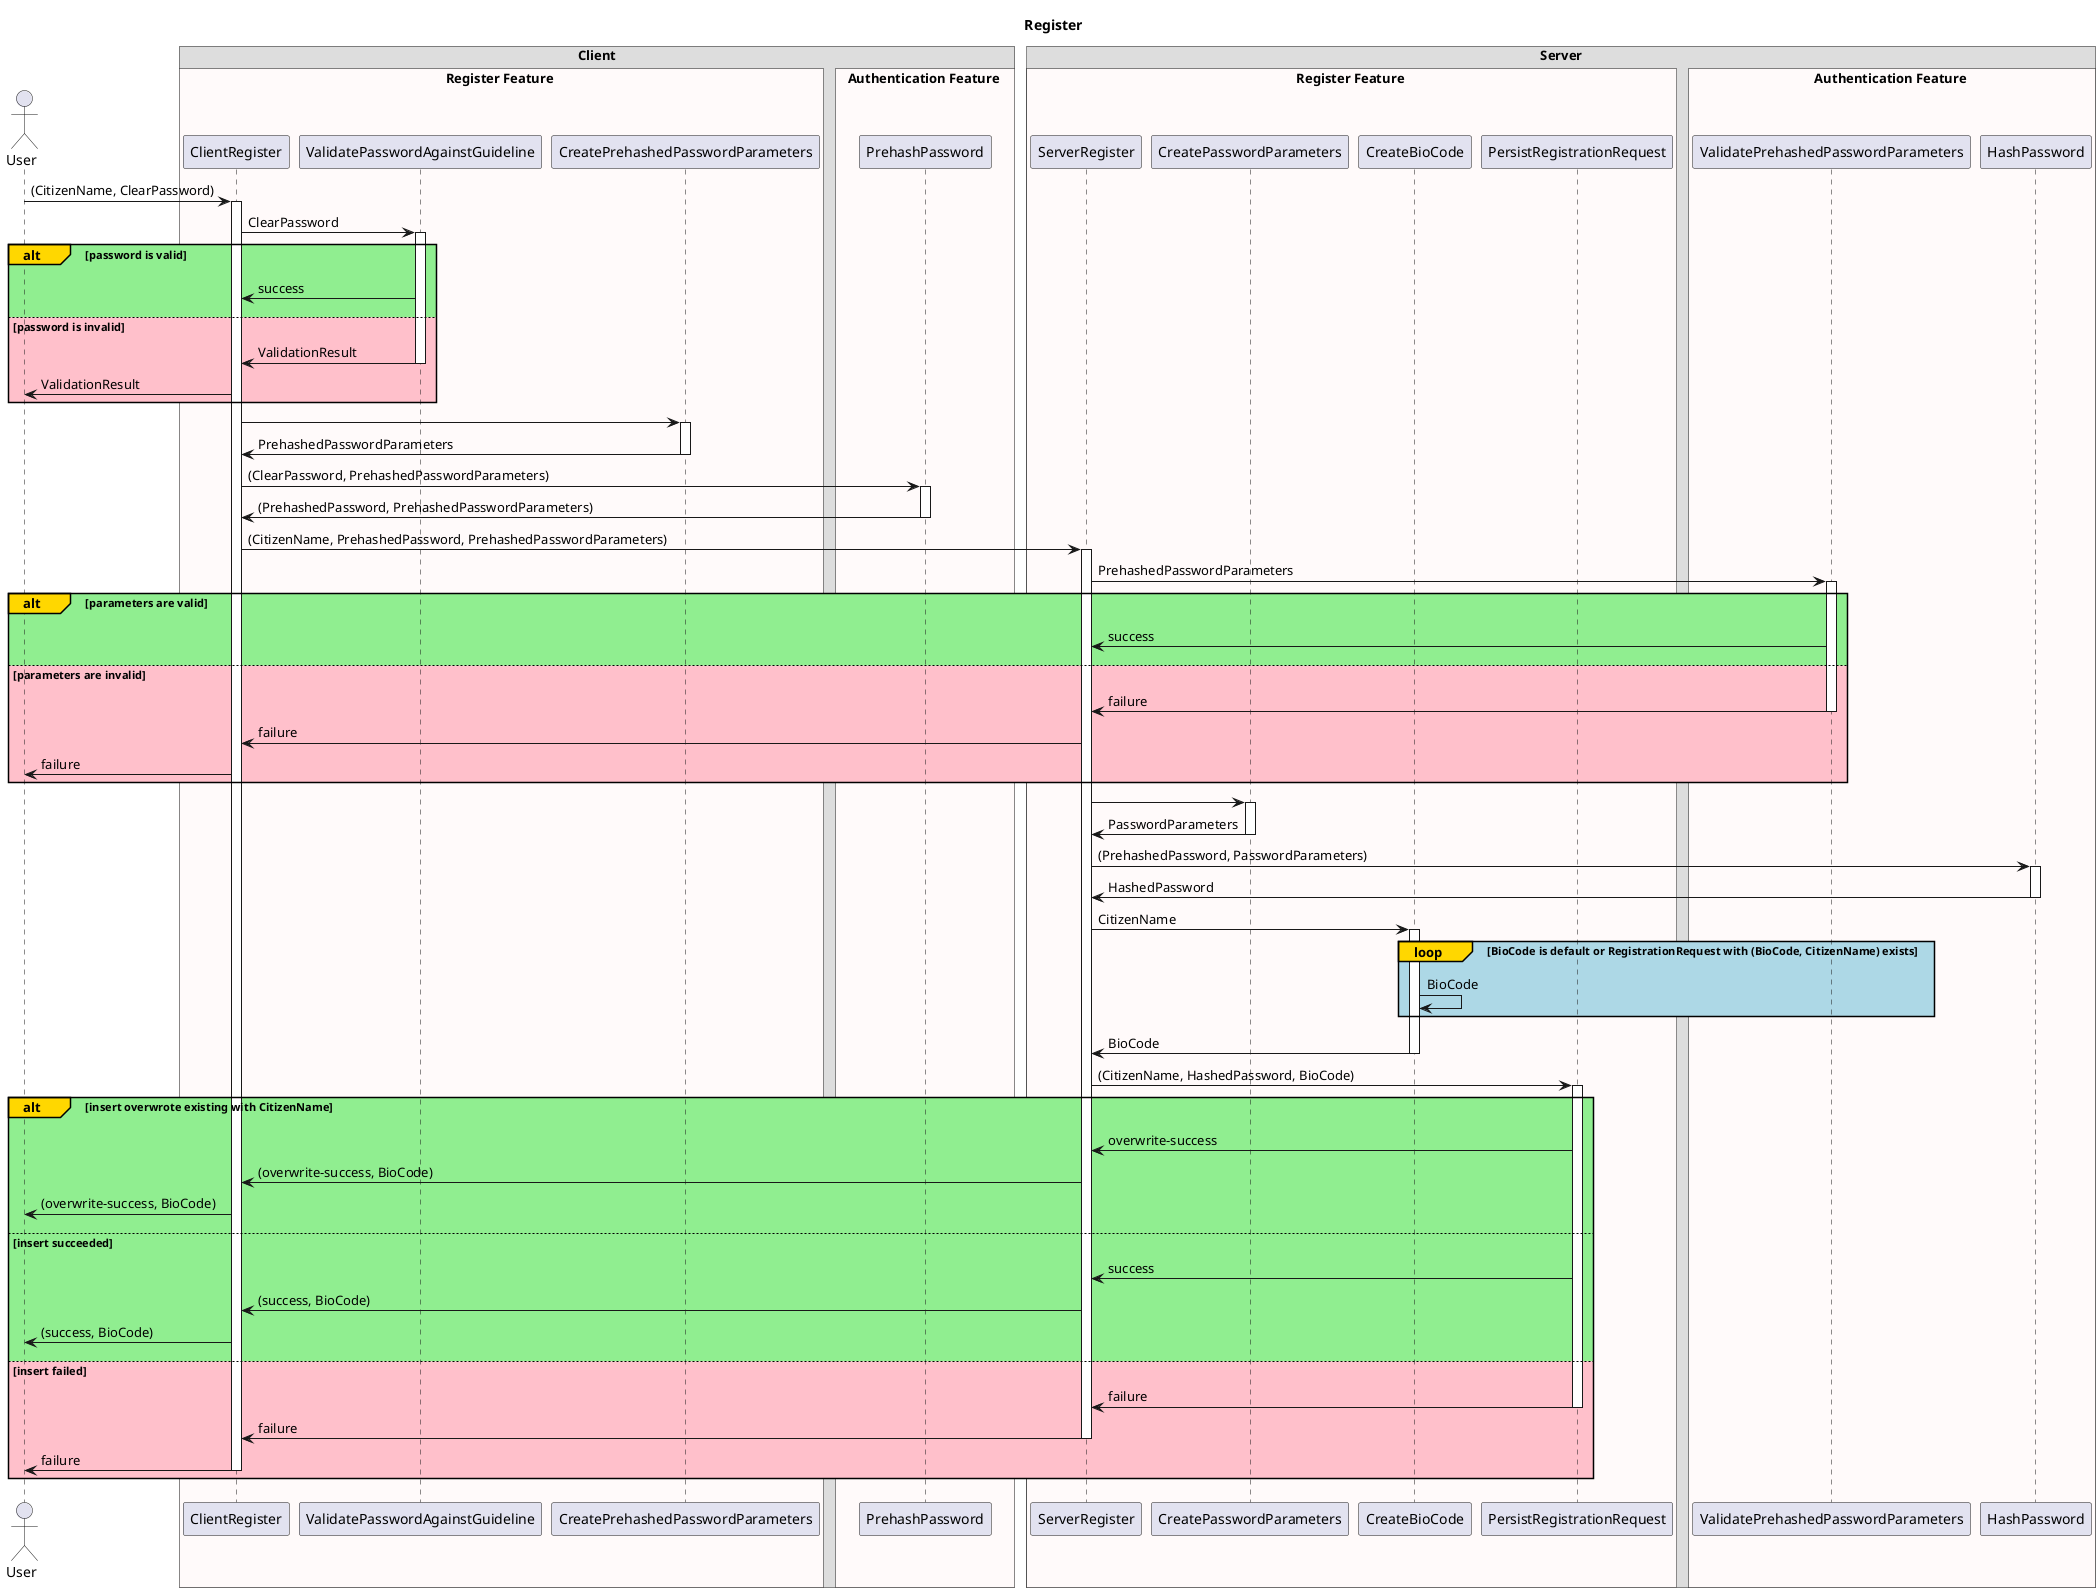 @startuml

!pragma teoz true

title Register

actor User

box Client
    box Register Feature #Snow
        participant ClientRegister
        participant ValidatePasswordAgainstGuideline
        participant CreatePrehashedPasswordParameters
    end box

    box Authentication Feature #Snow
        participant PrehashPassword
    end box
end box

box Server
    box Register Feature #Snow
        participant ServerRegister
        participant CreatePasswordParameters
        participant CreateBioCode
        participant PersistRegistrationRequest
    end box

    box Authentication Feature #Snow
        participant ValidatePrehashedPasswordParameters
        participant HashPassword
    end box
end box

User -> ClientRegister: (CitizenName, ClearPassword)
activate ClientRegister

ClientRegister -> ValidatePasswordAgainstGuideline: ClearPassword
activate ValidatePasswordAgainstGuideline
alt#Gold #LightGreen password is valid
    ValidatePasswordAgainstGuideline -> ClientRegister: success
else #Pink password is invalid
    ValidatePasswordAgainstGuideline -> ClientRegister: ValidationResult
    deactivate ValidatePasswordAgainstGuideline
    ClientRegister -> User: ValidationResult
end

ClientRegister -> CreatePrehashedPasswordParameters
activate CreatePrehashedPasswordParameters
CreatePrehashedPasswordParameters -> ClientRegister: PrehashedPasswordParameters
deactivate CreatePrehashedPasswordParameters

ClientRegister -> PrehashPassword: (ClearPassword, PrehashedPasswordParameters)
activate PrehashPassword
PrehashPassword -> ClientRegister: (PrehashedPassword, PrehashedPasswordParameters)
deactivate PrehashPassword

ClientRegister -> ServerRegister: (CitizenName, PrehashedPassword, PrehashedPasswordParameters)
activate ServerRegister
ServerRegister -> ValidatePrehashedPasswordParameters: PrehashedPasswordParameters
activate ValidatePrehashedPasswordParameters
alt#Gold #LightGreen parameters are valid
    ValidatePrehashedPasswordParameters -> ServerRegister: success
else #Pink parameters are invalid
    ValidatePrehashedPasswordParameters -> ServerRegister: failure
    deactivate ValidatePrehashedPasswordParameters
    ServerRegister -> ClientRegister: failure
    ClientRegister -> User: failure
end
ServerRegister -> CreatePasswordParameters
activate CreatePasswordParameters
CreatePasswordParameters -> ServerRegister: PasswordParameters
deactivate CreatePasswordParameters
ServerRegister -> HashPassword: (PrehashedPassword, PasswordParameters)
activate HashPassword
HashPassword -> ServerRegister: HashedPassword
deactivate HashPassword

ServerRegister -> CreateBioCode: CitizenName
activate CreateBioCode
loop#Gold #LightBlue BioCode is default or RegistrationRequest with (BioCode, CitizenName) exists
    CreateBioCode -> CreateBioCode: BioCode
end
CreateBioCode -> ServerRegister: BioCode
deactivate CreateBioCode

ServerRegister -> PersistRegistrationRequest: (CitizenName, HashedPassword, BioCode)
activate PersistRegistrationRequest
alt#Gold #LightGreen insert overwrote existing with CitizenName
    PersistRegistrationRequest -> ServerRegister: overwrite-success

    ServerRegister -> ClientRegister: (overwrite-success, BioCode)
    ClientRegister -> User: (overwrite-success, BioCode)
else #LightGreen insert succeeded
    PersistRegistrationRequest -> ServerRegister: success

    ServerRegister -> ClientRegister: (success, BioCode)

    ClientRegister -> User: (success, BioCode)
else #Pink insert failed
    PersistRegistrationRequest -> ServerRegister: failure
    deactivate PersistRegistrationRequest
    ServerRegister -> ClientRegister: failure
    deactivate ServerRegister
    ClientRegister -> User: failure
    deactivate ClientRegister
end

@enduml
